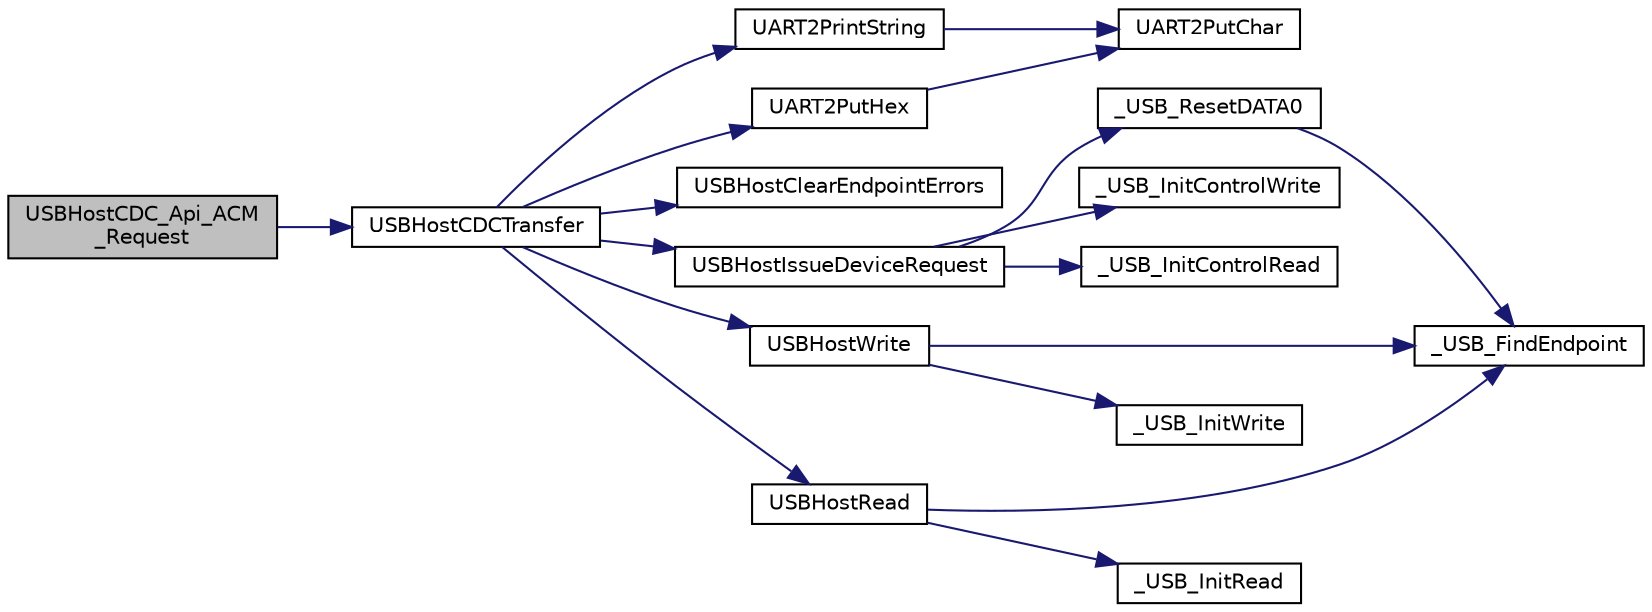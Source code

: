 digraph "USBHostCDC_Api_ACM_Request"
{
  edge [fontname="Helvetica",fontsize="10",labelfontname="Helvetica",labelfontsize="10"];
  node [fontname="Helvetica",fontsize="10",shape=record];
  rankdir="LR";
  Node1 [label="USBHostCDC_Api_ACM\l_Request",height=0.2,width=0.4,color="black", fillcolor="grey75", style="filled", fontcolor="black"];
  Node1 -> Node2 [color="midnightblue",fontsize="10",style="solid",fontname="Helvetica"];
  Node2 [label="USBHostCDCTransfer",height=0.2,width=0.4,color="black", fillcolor="white", style="filled",URL="$usb__host__cdc_8h.html#afaeafef25dcd0f4c8e3584fa8e89cd43"];
  Node2 -> Node3 [color="midnightblue",fontsize="10",style="solid",fontname="Helvetica"];
  Node3 [label="UART2PrintString",height=0.2,width=0.4,color="black", fillcolor="white", style="filled",URL="$uart2_8c.html#a4f250e76dccb6dc8450c04efbc8e9a8f"];
  Node3 -> Node4 [color="midnightblue",fontsize="10",style="solid",fontname="Helvetica"];
  Node4 [label="UART2PutChar",height=0.2,width=0.4,color="black", fillcolor="white", style="filled",URL="$uart2_8c.html#a23f0e312ef33167a4c51b6b353135e89"];
  Node2 -> Node5 [color="midnightblue",fontsize="10",style="solid",fontname="Helvetica"];
  Node5 [label="UART2PutHex",height=0.2,width=0.4,color="black", fillcolor="white", style="filled",URL="$uart2_8c.html#af13e4f872814dbf76917927d9237a44f"];
  Node5 -> Node4 [color="midnightblue",fontsize="10",style="solid",fontname="Helvetica"];
  Node2 -> Node6 [color="midnightblue",fontsize="10",style="solid",fontname="Helvetica"];
  Node6 [label="USBHostClearEndpointErrors",height=0.2,width=0.4,color="black", fillcolor="white", style="filled",URL="$usb__host_8h.html#a3b6ee26c00025379e3c67ca5b99eb010"];
  Node2 -> Node7 [color="midnightblue",fontsize="10",style="solid",fontname="Helvetica"];
  Node7 [label="USBHostIssueDeviceRequest",height=0.2,width=0.4,color="black", fillcolor="white", style="filled",URL="$usb__host_8h.html#a17f2dbf6b2ef2c47a52dc50b64776344"];
  Node7 -> Node8 [color="midnightblue",fontsize="10",style="solid",fontname="Helvetica"];
  Node8 [label="_USB_ResetDATA0",height=0.2,width=0.4,color="black", fillcolor="white", style="filled",URL="$usb__host_8c.html#a5d09188ddf7b972f9b2f54d11c0081f6"];
  Node8 -> Node9 [color="midnightblue",fontsize="10",style="solid",fontname="Helvetica"];
  Node9 [label="_USB_FindEndpoint",height=0.2,width=0.4,color="black", fillcolor="white", style="filled",URL="$usb__host_8c.html#ae449b4da12d04e5c006874382c84caab"];
  Node7 -> Node10 [color="midnightblue",fontsize="10",style="solid",fontname="Helvetica"];
  Node10 [label="_USB_InitControlWrite",height=0.2,width=0.4,color="black", fillcolor="white", style="filled",URL="$usb__host_8c.html#a058419fc74add8358df667b00c827581"];
  Node7 -> Node11 [color="midnightblue",fontsize="10",style="solid",fontname="Helvetica"];
  Node11 [label="_USB_InitControlRead",height=0.2,width=0.4,color="black", fillcolor="white", style="filled",URL="$usb__host_8c.html#af241c7058876aad3e2680b191af50a5c"];
  Node2 -> Node12 [color="midnightblue",fontsize="10",style="solid",fontname="Helvetica"];
  Node12 [label="USBHostWrite",height=0.2,width=0.4,color="black", fillcolor="white", style="filled",URL="$usb__host_8h.html#aab4a83f31884a531ad00ce9255c2a2c0"];
  Node12 -> Node9 [color="midnightblue",fontsize="10",style="solid",fontname="Helvetica"];
  Node12 -> Node13 [color="midnightblue",fontsize="10",style="solid",fontname="Helvetica"];
  Node13 [label="_USB_InitWrite",height=0.2,width=0.4,color="black", fillcolor="white", style="filled",URL="$usb__host_8c.html#a2c2d163e2fd091e8ebcbdd0c27408516"];
  Node2 -> Node14 [color="midnightblue",fontsize="10",style="solid",fontname="Helvetica"];
  Node14 [label="USBHostRead",height=0.2,width=0.4,color="black", fillcolor="white", style="filled",URL="$usb__host_8h.html#abb1e7fbe92c771bdc0f8b3219538b3e6"];
  Node14 -> Node9 [color="midnightblue",fontsize="10",style="solid",fontname="Helvetica"];
  Node14 -> Node15 [color="midnightblue",fontsize="10",style="solid",fontname="Helvetica"];
  Node15 [label="_USB_InitRead",height=0.2,width=0.4,color="black", fillcolor="white", style="filled",URL="$usb__host_8c.html#a980bc0a87a2b743b32edb6b6d38a4cb2"];
}
